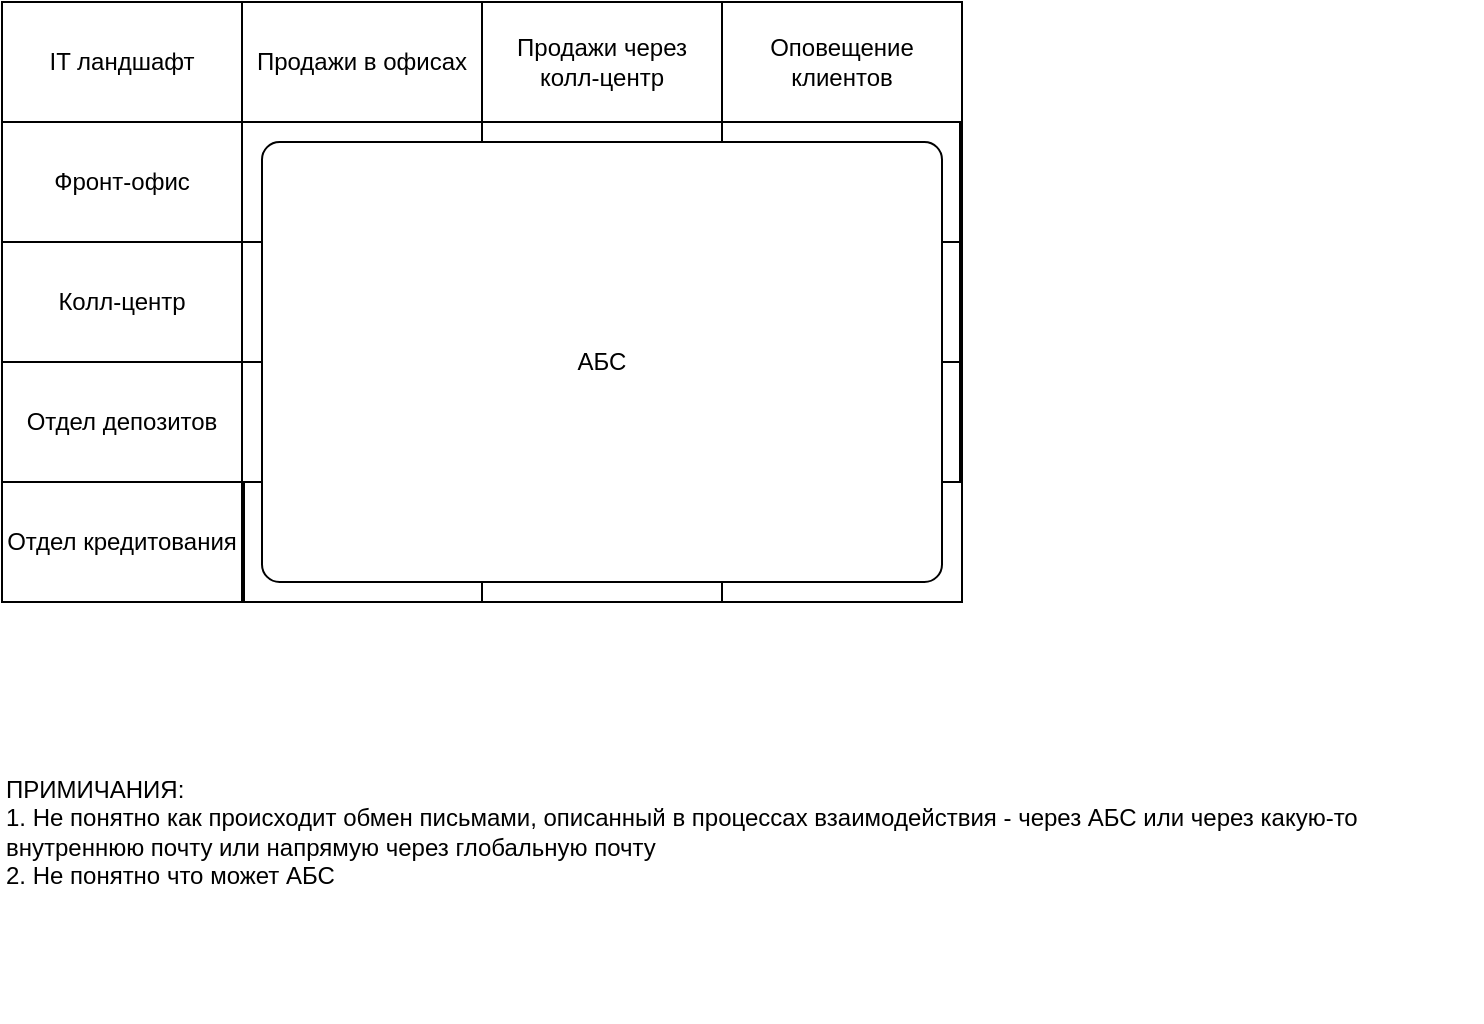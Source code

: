 <mxfile version="27.1.1">
  <diagram name="Page-1" id="Z2c1XPwL7gk2Sq_vbX5X">
    <mxGraphModel dx="1158" dy="618" grid="1" gridSize="10" guides="1" tooltips="1" connect="1" arrows="1" fold="1" page="1" pageScale="1" pageWidth="850" pageHeight="1100" math="0" shadow="0">
      <root>
        <mxCell id="0" />
        <mxCell id="1" parent="0" />
        <mxCell id="xn0co1EgoNSOZvKsrCmK-13" value="" style="rounded=0;whiteSpace=wrap;html=1;fillColor=none;" vertex="1" parent="1">
          <mxGeometry x="80" y="80" width="480" height="300" as="geometry" />
        </mxCell>
        <mxCell id="xn0co1EgoNSOZvKsrCmK-3" value="Продажи в офисах" style="rounded=0;whiteSpace=wrap;html=1;" vertex="1" parent="1">
          <mxGeometry x="200" y="80" width="120" height="60" as="geometry" />
        </mxCell>
        <mxCell id="xn0co1EgoNSOZvKsrCmK-5" value="Фронт-офис" style="rounded=0;whiteSpace=wrap;html=1;" vertex="1" parent="1">
          <mxGeometry x="80" y="140" width="120" height="60" as="geometry" />
        </mxCell>
        <mxCell id="xn0co1EgoNSOZvKsrCmK-6" value="Отдел кредитования" style="rounded=0;whiteSpace=wrap;html=1;" vertex="1" parent="1">
          <mxGeometry x="80" y="320" width="120" height="60" as="geometry" />
        </mxCell>
        <mxCell id="xn0co1EgoNSOZvKsrCmK-7" value="Отдел депозитов" style="rounded=0;whiteSpace=wrap;html=1;" vertex="1" parent="1">
          <mxGeometry x="80" y="260" width="120" height="60" as="geometry" />
        </mxCell>
        <mxCell id="xn0co1EgoNSOZvKsrCmK-9" value="Продажи через колл-центр" style="rounded=0;whiteSpace=wrap;html=1;" vertex="1" parent="1">
          <mxGeometry x="320" y="80" width="120" height="60" as="geometry" />
        </mxCell>
        <mxCell id="xn0co1EgoNSOZvKsrCmK-11" value="Оповещение клиентов" style="rounded=0;whiteSpace=wrap;html=1;" vertex="1" parent="1">
          <mxGeometry x="440" y="80" width="120" height="60" as="geometry" />
        </mxCell>
        <mxCell id="xn0co1EgoNSOZvKsrCmK-21" value="IT ландшафт" style="rounded=0;whiteSpace=wrap;html=1;" vertex="1" parent="1">
          <mxGeometry x="80" y="80" width="120" height="60" as="geometry" />
        </mxCell>
        <mxCell id="xn0co1EgoNSOZvKsrCmK-26" value="Колл-центр" style="rounded=0;whiteSpace=wrap;html=1;" vertex="1" parent="1">
          <mxGeometry x="80" y="200" width="120" height="60" as="geometry" />
        </mxCell>
        <mxCell id="xn0co1EgoNSOZvKsrCmK-29" value="" style="group" vertex="1" connectable="0" parent="1">
          <mxGeometry x="200" y="140" width="360" height="254" as="geometry" />
        </mxCell>
        <mxCell id="xn0co1EgoNSOZvKsrCmK-14" value="" style="rounded=0;whiteSpace=wrap;html=1;fillColor=none;" vertex="1" parent="xn0co1EgoNSOZvKsrCmK-29">
          <mxGeometry width="120" height="240" as="geometry" />
        </mxCell>
        <mxCell id="xn0co1EgoNSOZvKsrCmK-15" value="" style="rounded=0;whiteSpace=wrap;html=1;fillColor=none;" vertex="1" parent="xn0co1EgoNSOZvKsrCmK-29">
          <mxGeometry x="120" width="120" height="240" as="geometry" />
        </mxCell>
        <mxCell id="xn0co1EgoNSOZvKsrCmK-16" value="" style="rounded=0;whiteSpace=wrap;html=1;fillColor=none;" vertex="1" parent="xn0co1EgoNSOZvKsrCmK-29">
          <mxGeometry x="240" width="120" height="240" as="geometry" />
        </mxCell>
        <mxCell id="xn0co1EgoNSOZvKsrCmK-17" value="" style="rounded=0;whiteSpace=wrap;html=1;fillColor=none;" vertex="1" parent="xn0co1EgoNSOZvKsrCmK-29">
          <mxGeometry width="359" height="60" as="geometry" />
        </mxCell>
        <mxCell id="xn0co1EgoNSOZvKsrCmK-20" value="" style="rounded=0;whiteSpace=wrap;html=1;fillColor=none;" vertex="1" parent="xn0co1EgoNSOZvKsrCmK-29">
          <mxGeometry y="120" width="359" height="60" as="geometry" />
        </mxCell>
        <mxCell id="xn0co1EgoNSOZvKsrCmK-18" value="" style="rounded=0;whiteSpace=wrap;html=1;fillColor=none;" vertex="1" parent="xn0co1EgoNSOZvKsrCmK-29">
          <mxGeometry x="1" y="180" width="359" height="60" as="geometry" />
        </mxCell>
        <mxCell id="xn0co1EgoNSOZvKsrCmK-19" value="" style="rounded=0;whiteSpace=wrap;html=1;fillColor=none;" vertex="1" parent="xn0co1EgoNSOZvKsrCmK-29">
          <mxGeometry y="60" width="359" height="60" as="geometry" />
        </mxCell>
        <mxCell id="xn0co1EgoNSOZvKsrCmK-24" value="АБС" style="rounded=1;whiteSpace=wrap;html=1;arcSize=4;" vertex="1" parent="xn0co1EgoNSOZvKsrCmK-29">
          <mxGeometry x="10" y="10" width="340" height="220" as="geometry" />
        </mxCell>
        <mxCell id="xn0co1EgoNSOZvKsrCmK-30" value="ПРИМИЧАНИЯ:&lt;div&gt;1. Не понятно как происходит обмен письмами, описанный в процессах взаимодействия - через АБС или через какую-то внутреннюю почту или напрямую через глобальную почту&lt;/div&gt;&lt;div&gt;2. Не понятно что может АБС&lt;/div&gt;" style="text;html=1;align=left;verticalAlign=middle;whiteSpace=wrap;rounded=0;" vertex="1" parent="1">
          <mxGeometry x="80" y="400" width="740" height="190" as="geometry" />
        </mxCell>
      </root>
    </mxGraphModel>
  </diagram>
</mxfile>

